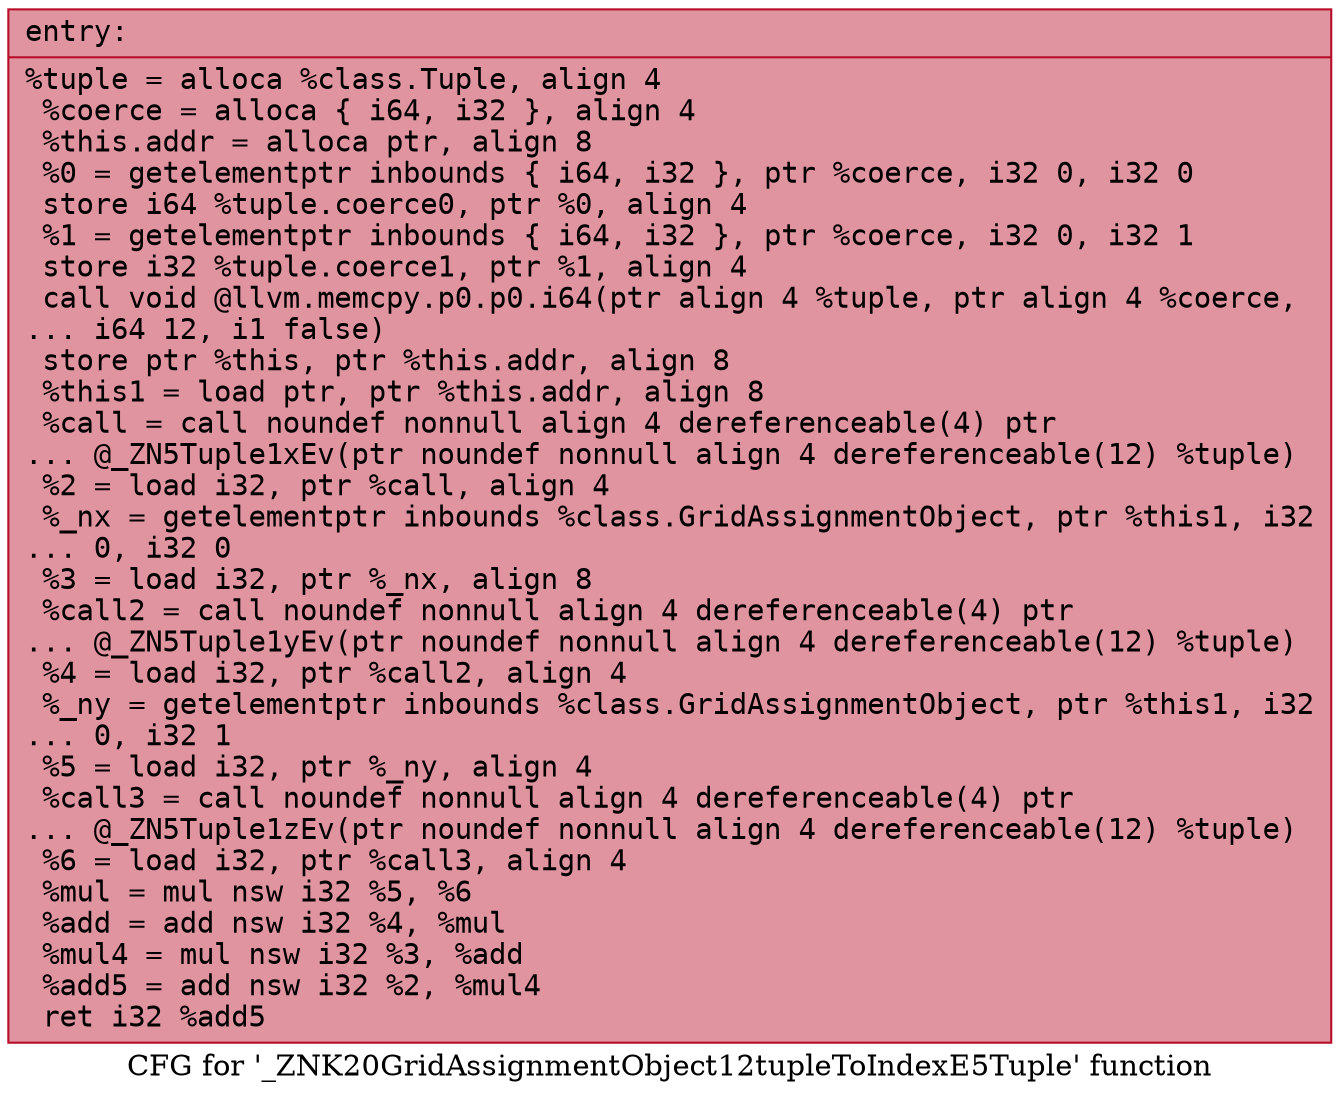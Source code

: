 digraph "CFG for '_ZNK20GridAssignmentObject12tupleToIndexE5Tuple' function" {
	label="CFG for '_ZNK20GridAssignmentObject12tupleToIndexE5Tuple' function";

	Node0x5646193efb20 [shape=record,color="#b70d28ff", style=filled, fillcolor="#b70d2870" fontname="Courier",label="{entry:\l|  %tuple = alloca %class.Tuple, align 4\l  %coerce = alloca \{ i64, i32 \}, align 4\l  %this.addr = alloca ptr, align 8\l  %0 = getelementptr inbounds \{ i64, i32 \}, ptr %coerce, i32 0, i32 0\l  store i64 %tuple.coerce0, ptr %0, align 4\l  %1 = getelementptr inbounds \{ i64, i32 \}, ptr %coerce, i32 0, i32 1\l  store i32 %tuple.coerce1, ptr %1, align 4\l  call void @llvm.memcpy.p0.p0.i64(ptr align 4 %tuple, ptr align 4 %coerce,\l... i64 12, i1 false)\l  store ptr %this, ptr %this.addr, align 8\l  %this1 = load ptr, ptr %this.addr, align 8\l  %call = call noundef nonnull align 4 dereferenceable(4) ptr\l... @_ZN5Tuple1xEv(ptr noundef nonnull align 4 dereferenceable(12) %tuple)\l  %2 = load i32, ptr %call, align 4\l  %_nx = getelementptr inbounds %class.GridAssignmentObject, ptr %this1, i32\l... 0, i32 0\l  %3 = load i32, ptr %_nx, align 8\l  %call2 = call noundef nonnull align 4 dereferenceable(4) ptr\l... @_ZN5Tuple1yEv(ptr noundef nonnull align 4 dereferenceable(12) %tuple)\l  %4 = load i32, ptr %call2, align 4\l  %_ny = getelementptr inbounds %class.GridAssignmentObject, ptr %this1, i32\l... 0, i32 1\l  %5 = load i32, ptr %_ny, align 4\l  %call3 = call noundef nonnull align 4 dereferenceable(4) ptr\l... @_ZN5Tuple1zEv(ptr noundef nonnull align 4 dereferenceable(12) %tuple)\l  %6 = load i32, ptr %call3, align 4\l  %mul = mul nsw i32 %5, %6\l  %add = add nsw i32 %4, %mul\l  %mul4 = mul nsw i32 %3, %add\l  %add5 = add nsw i32 %2, %mul4\l  ret i32 %add5\l}"];
}
